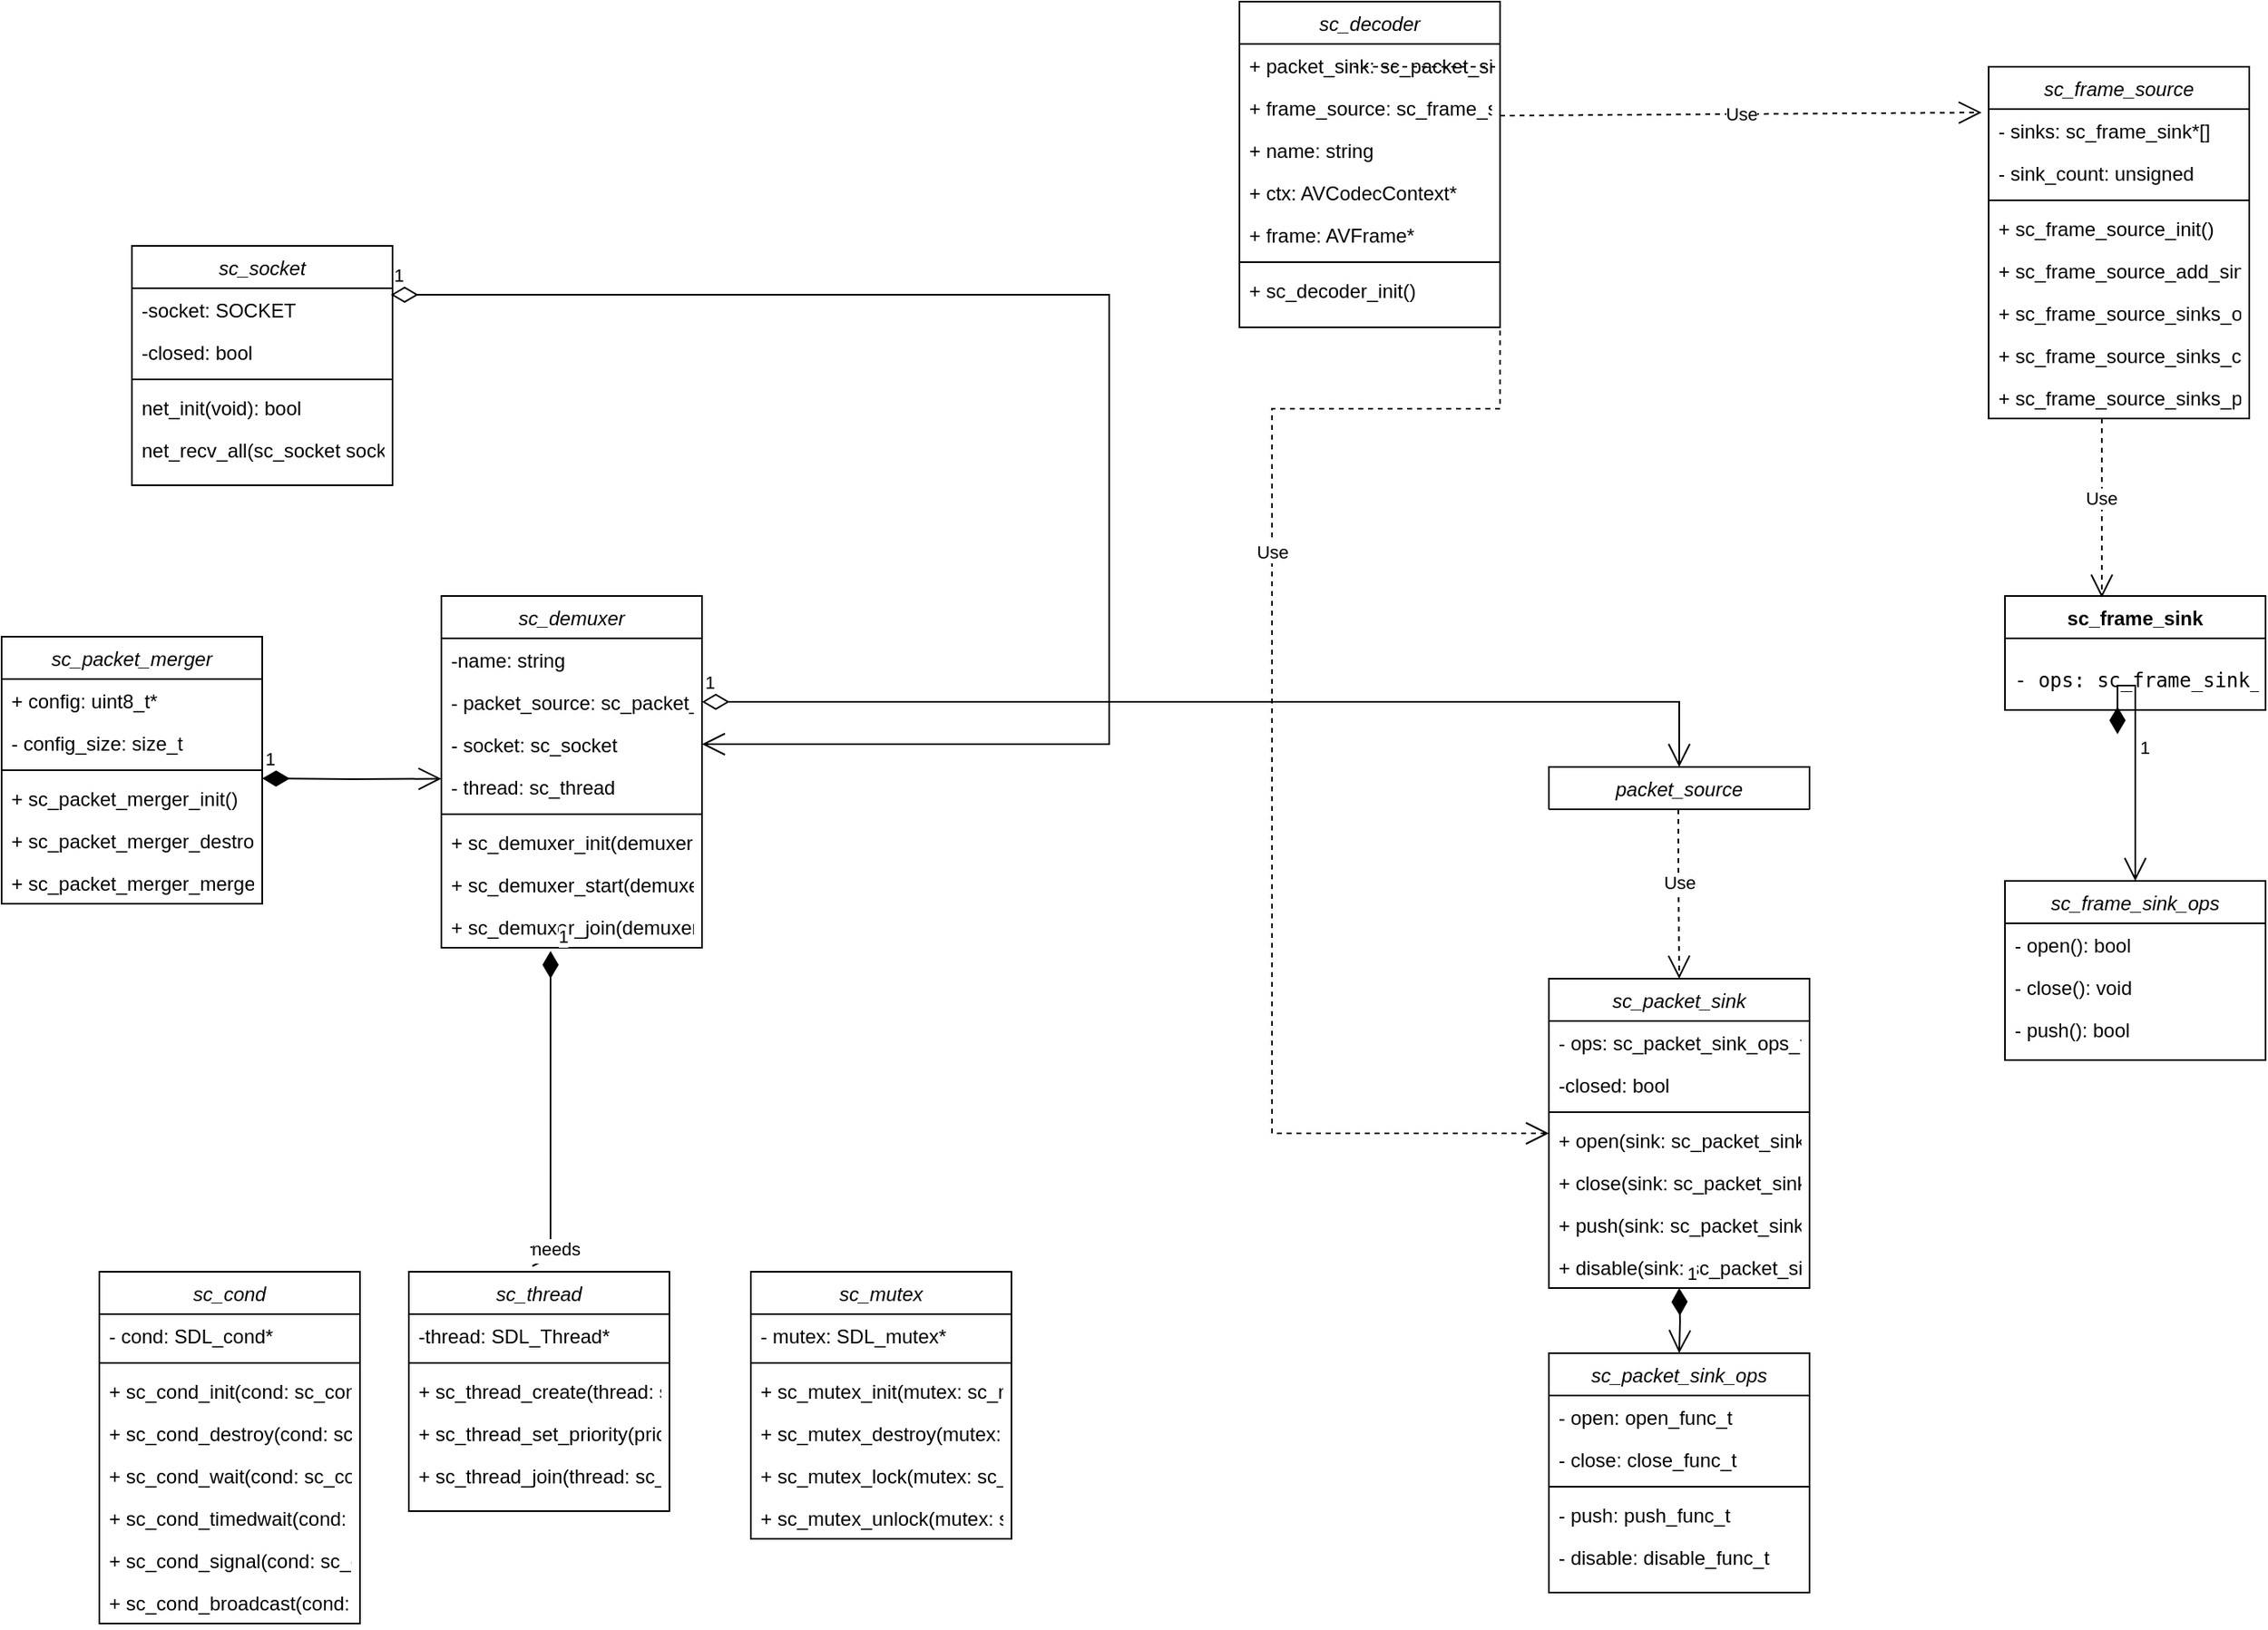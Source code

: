 <mxfile version="24.4.10" type="github">
  <diagram id="C5RBs43oDa-KdzZeNtuy" name="Page-1">
    <mxGraphModel dx="2442" dy="798" grid="1" gridSize="10" guides="1" tooltips="1" connect="1" arrows="1" fold="1" page="1" pageScale="1" pageWidth="827" pageHeight="1169" math="0" shadow="0">
      <root>
        <mxCell id="WIyWlLk6GJQsqaUBKTNV-0" />
        <mxCell id="WIyWlLk6GJQsqaUBKTNV-1" parent="WIyWlLk6GJQsqaUBKTNV-0" />
        <mxCell id="zkfFHV4jXpPFQw0GAbJ--0" value="sc_demuxer" style="swimlane;fontStyle=2;align=center;verticalAlign=top;childLayout=stackLayout;horizontal=1;startSize=26;horizontalStack=0;resizeParent=1;resizeLast=0;collapsible=1;marginBottom=0;rounded=0;shadow=0;strokeWidth=1;" parent="WIyWlLk6GJQsqaUBKTNV-1" vertex="1">
          <mxGeometry x="200" y="585" width="160" height="216" as="geometry">
            <mxRectangle x="230" y="140" width="160" height="26" as="alternateBounds" />
          </mxGeometry>
        </mxCell>
        <mxCell id="zkfFHV4jXpPFQw0GAbJ--1" value="-name: string" style="text;align=left;verticalAlign=top;spacingLeft=4;spacingRight=4;overflow=hidden;rotatable=0;points=[[0,0.5],[1,0.5]];portConstraint=eastwest;" parent="zkfFHV4jXpPFQw0GAbJ--0" vertex="1">
          <mxGeometry y="26" width="160" height="26" as="geometry" />
        </mxCell>
        <mxCell id="zkfFHV4jXpPFQw0GAbJ--2" value="- packet_source: sc_packet_source" style="text;align=left;verticalAlign=top;spacingLeft=4;spacingRight=4;overflow=hidden;rotatable=0;points=[[0,0.5],[1,0.5]];portConstraint=eastwest;rounded=0;shadow=0;html=0;" parent="zkfFHV4jXpPFQw0GAbJ--0" vertex="1">
          <mxGeometry y="52" width="160" height="26" as="geometry" />
        </mxCell>
        <mxCell id="zkfFHV4jXpPFQw0GAbJ--3" value="- socket: sc_socket " style="text;align=left;verticalAlign=top;spacingLeft=4;spacingRight=4;overflow=hidden;rotatable=1;points=[[0,0.5],[1,0.5]];portConstraint=eastwest;rounded=0;shadow=0;html=0;movable=1;resizable=1;deletable=1;editable=1;locked=0;connectable=1;" parent="zkfFHV4jXpPFQw0GAbJ--0" vertex="1">
          <mxGeometry y="78" width="160" height="26" as="geometry" />
        </mxCell>
        <mxCell id="kJggsiwnxNrEHb8DEMpt-38" value="- thread: sc_thread" style="text;align=left;verticalAlign=top;spacingLeft=4;spacingRight=4;overflow=hidden;rotatable=1;points=[[0,0.5],[1,0.5]];portConstraint=eastwest;rounded=0;shadow=0;html=0;movable=1;resizable=1;deletable=1;editable=1;locked=0;connectable=1;" parent="zkfFHV4jXpPFQw0GAbJ--0" vertex="1">
          <mxGeometry y="104" width="160" height="26" as="geometry" />
        </mxCell>
        <mxCell id="zkfFHV4jXpPFQw0GAbJ--4" value="" style="line;html=1;strokeWidth=1;align=left;verticalAlign=middle;spacingTop=-1;spacingLeft=3;spacingRight=3;rotatable=0;labelPosition=right;points=[];portConstraint=eastwest;" parent="zkfFHV4jXpPFQw0GAbJ--0" vertex="1">
          <mxGeometry y="130" width="160" height="8" as="geometry" />
        </mxCell>
        <mxCell id="kJggsiwnxNrEHb8DEMpt-41" value="+ sc_demuxer_init(demuxer: sc_demuxer*, name: const char*, socket: sc_socket): void" style="text;align=left;verticalAlign=top;spacingLeft=4;spacingRight=4;overflow=hidden;rotatable=1;points=[[0,0.5],[1,0.5]];portConstraint=eastwest;rounded=0;shadow=0;html=0;movable=1;resizable=1;deletable=1;editable=1;locked=0;connectable=1;" parent="zkfFHV4jXpPFQw0GAbJ--0" vertex="1">
          <mxGeometry y="138" width="160" height="26" as="geometry" />
        </mxCell>
        <mxCell id="kJggsiwnxNrEHb8DEMpt-42" value="+ sc_demuxer_start(demuxer: sc_demuxer*): bool" style="text;align=left;verticalAlign=top;spacingLeft=4;spacingRight=4;overflow=hidden;rotatable=1;points=[[0,0.5],[1,0.5]];portConstraint=eastwest;rounded=0;shadow=0;html=0;movable=1;resizable=1;deletable=1;editable=1;locked=0;connectable=1;" parent="zkfFHV4jXpPFQw0GAbJ--0" vertex="1">
          <mxGeometry y="164" width="160" height="26" as="geometry" />
        </mxCell>
        <mxCell id="kJggsiwnxNrEHb8DEMpt-43" value="+ sc_demuxer_join(demuxer: sc_demuxer*): void" style="text;align=left;verticalAlign=top;spacingLeft=4;spacingRight=4;overflow=hidden;rotatable=1;points=[[0,0.5],[1,0.5]];portConstraint=eastwest;rounded=0;shadow=0;html=0;movable=1;resizable=1;deletable=1;editable=1;locked=0;connectable=1;" parent="zkfFHV4jXpPFQw0GAbJ--0" vertex="1">
          <mxGeometry y="190" width="160" height="26" as="geometry" />
        </mxCell>
        <mxCell id="kUJeHTTuYSsyuOznCwPa-1" value="sc_socket" style="swimlane;fontStyle=2;align=center;verticalAlign=top;childLayout=stackLayout;horizontal=1;startSize=26;horizontalStack=0;resizeParent=1;resizeLast=0;collapsible=1;marginBottom=0;rounded=0;shadow=0;strokeWidth=1;" parent="WIyWlLk6GJQsqaUBKTNV-1" vertex="1">
          <mxGeometry x="10" y="370" width="160" height="147" as="geometry">
            <mxRectangle x="660" y="360" width="160" height="26" as="alternateBounds" />
          </mxGeometry>
        </mxCell>
        <mxCell id="kUJeHTTuYSsyuOznCwPa-2" value="-socket: SOCKET" style="text;align=left;verticalAlign=top;spacingLeft=4;spacingRight=4;overflow=hidden;rotatable=0;points=[[0,0.5],[1,0.5]];portConstraint=eastwest;" parent="kUJeHTTuYSsyuOznCwPa-1" vertex="1">
          <mxGeometry y="26" width="160" height="26" as="geometry" />
        </mxCell>
        <mxCell id="kUJeHTTuYSsyuOznCwPa-3" value="-closed: bool" style="text;align=left;verticalAlign=top;spacingLeft=4;spacingRight=4;overflow=hidden;rotatable=0;points=[[0,0.5],[1,0.5]];portConstraint=eastwest;rounded=0;shadow=0;html=0;" parent="kUJeHTTuYSsyuOznCwPa-1" vertex="1">
          <mxGeometry y="52" width="160" height="26" as="geometry" />
        </mxCell>
        <mxCell id="kUJeHTTuYSsyuOznCwPa-5" value="" style="line;html=1;strokeWidth=1;align=left;verticalAlign=middle;spacingTop=-1;spacingLeft=3;spacingRight=3;rotatable=0;labelPosition=right;points=[];portConstraint=eastwest;" parent="kUJeHTTuYSsyuOznCwPa-1" vertex="1">
          <mxGeometry y="78" width="160" height="8" as="geometry" />
        </mxCell>
        <mxCell id="kUJeHTTuYSsyuOznCwPa-6" value="net_init(void): bool" style="text;align=left;verticalAlign=top;spacingLeft=4;spacingRight=4;overflow=hidden;rotatable=0;points=[[0,0.5],[1,0.5]];portConstraint=eastwest;" parent="kUJeHTTuYSsyuOznCwPa-1" vertex="1">
          <mxGeometry y="86" width="160" height="26" as="geometry" />
        </mxCell>
        <mxCell id="kUJeHTTuYSsyuOznCwPa-11" value="net_recv_all(sc_socket socket, void* buf, size_t len): ssize_t " style="text;align=left;verticalAlign=top;spacingLeft=4;spacingRight=4;overflow=hidden;rotatable=0;points=[[0,0.5],[1,0.5]];portConstraint=eastwest;" parent="kUJeHTTuYSsyuOznCwPa-1" vertex="1">
          <mxGeometry y="112" width="160" height="26" as="geometry" />
        </mxCell>
        <mxCell id="kUJeHTTuYSsyuOznCwPa-12" value="packet_source" style="swimlane;fontStyle=2;align=center;verticalAlign=top;childLayout=stackLayout;horizontal=1;startSize=26;horizontalStack=0;resizeParent=1;resizeLast=0;collapsible=1;marginBottom=0;rounded=0;shadow=0;strokeWidth=1;movable=1;resizable=1;rotatable=1;deletable=1;editable=1;locked=0;connectable=1;" parent="WIyWlLk6GJQsqaUBKTNV-1" vertex="1" collapsed="1">
          <mxGeometry x="880" y="690" width="160" height="26" as="geometry">
            <mxRectangle x="880" y="690" width="160" height="216" as="alternateBounds" />
          </mxGeometry>
        </mxCell>
        <mxCell id="kUJeHTTuYSsyuOznCwPa-13" value="- sinks: sc_packet_sink* [0..SC_PACKET_SOURCE_MAX_SINKS]" style="text;align=left;verticalAlign=top;spacingLeft=4;spacingRight=4;overflow=hidden;rotatable=0;points=[[0,0.5],[1,0.5]];portConstraint=eastwest;" parent="kUJeHTTuYSsyuOznCwPa-12" vertex="1">
          <mxGeometry y="26" width="160" height="26" as="geometry" />
        </mxCell>
        <mxCell id="kUJeHTTuYSsyuOznCwPa-14" value="- sink_count: unsigned" style="text;align=left;verticalAlign=top;spacingLeft=4;spacingRight=4;overflow=hidden;rotatable=0;points=[[0,0.5],[1,0.5]];portConstraint=eastwest;rounded=0;shadow=0;html=0;" parent="kUJeHTTuYSsyuOznCwPa-12" vertex="1">
          <mxGeometry y="52" width="160" height="26" as="geometry" />
        </mxCell>
        <mxCell id="kUJeHTTuYSsyuOznCwPa-15" value="" style="line;html=1;strokeWidth=1;align=left;verticalAlign=middle;spacingTop=-1;spacingLeft=3;spacingRight=3;rotatable=0;labelPosition=right;points=[];portConstraint=eastwest;" parent="kUJeHTTuYSsyuOznCwPa-12" vertex="1">
          <mxGeometry y="78" width="160" height="8" as="geometry" />
        </mxCell>
        <mxCell id="kUJeHTTuYSsyuOznCwPa-16" value="+ sc_packet_source_init(source: sc_packet_source*): void &#xa;&#xa;" style="text;align=left;verticalAlign=top;spacingLeft=4;spacingRight=4;overflow=hidden;rotatable=0;points=[[0,0.5],[1,0.5]];portConstraint=eastwest;" parent="kUJeHTTuYSsyuOznCwPa-12" vertex="1">
          <mxGeometry y="86" width="160" height="26" as="geometry" />
        </mxCell>
        <mxCell id="kUJeHTTuYSsyuOznCwPa-17" value="+ sc_packet_source_add_sink(source: sc_packet_source*, sink: sc_packet_sink*): void&#xa;&#xa;" style="text;align=left;verticalAlign=top;spacingLeft=4;spacingRight=4;overflow=hidden;rotatable=0;points=[[0,0.5],[1,0.5]];portConstraint=eastwest;" parent="kUJeHTTuYSsyuOznCwPa-12" vertex="1">
          <mxGeometry y="112" width="160" height="26" as="geometry" />
        </mxCell>
        <mxCell id="kUJeHTTuYSsyuOznCwPa-44" value="+ sc_packet_source_sinks_open(source: sc_packet_source*, ctx: AVCodecContext*)&#xa;&#xa;&#xa;&#xa;" style="text;align=left;verticalAlign=top;spacingLeft=4;spacingRight=4;overflow=hidden;rotatable=0;points=[[0,0.5],[1,0.5]];portConstraint=eastwest;" parent="kUJeHTTuYSsyuOznCwPa-12" vertex="1">
          <mxGeometry y="138" width="160" height="26" as="geometry" />
        </mxCell>
        <mxCell id="kUJeHTTuYSsyuOznCwPa-45" value="+ sc_packet_source_sinks_push(source: sc_packet_source*, packet: AVPacket*): bool&#xa;&#xa;&#xa;&#xa;&#xa;&#xa;" style="text;align=left;verticalAlign=top;spacingLeft=4;spacingRight=4;overflow=hidden;rotatable=0;points=[[0,0.5],[1,0.5]];portConstraint=eastwest;" parent="kUJeHTTuYSsyuOznCwPa-12" vertex="1">
          <mxGeometry y="164" width="160" height="26" as="geometry" />
        </mxCell>
        <mxCell id="kUJeHTTuYSsyuOznCwPa-46" value="+ sc_packet_source_sinks_disable(source: sc_packet_source*): void" style="text;align=left;verticalAlign=top;spacingLeft=4;spacingRight=4;overflow=hidden;rotatable=0;points=[[0,0.5],[1,0.5]];portConstraint=eastwest;" parent="kUJeHTTuYSsyuOznCwPa-12" vertex="1">
          <mxGeometry y="190" width="160" height="26" as="geometry" />
        </mxCell>
        <mxCell id="kUJeHTTuYSsyuOznCwPa-19" value="sc_packet_sink      " style="swimlane;fontStyle=2;align=center;verticalAlign=top;childLayout=stackLayout;horizontal=1;startSize=26;horizontalStack=0;resizeParent=1;resizeLast=0;collapsible=1;marginBottom=0;rounded=0;shadow=0;strokeWidth=1;movable=1;resizable=1;rotatable=1;deletable=1;editable=1;locked=0;connectable=1;" parent="WIyWlLk6GJQsqaUBKTNV-1" vertex="1">
          <mxGeometry x="880" y="820" width="160" height="190" as="geometry">
            <mxRectangle x="880" y="820" width="160" height="26" as="alternateBounds" />
          </mxGeometry>
        </mxCell>
        <mxCell id="kUJeHTTuYSsyuOznCwPa-20" value="- ops: sc_packet_sink_ops_t* |" style="text;align=left;verticalAlign=top;spacingLeft=4;spacingRight=4;overflow=hidden;rotatable=0;points=[[0,0.5],[1,0.5]];portConstraint=eastwest;" parent="kUJeHTTuYSsyuOznCwPa-19" vertex="1">
          <mxGeometry y="26" width="160" height="26" as="geometry" />
        </mxCell>
        <mxCell id="kUJeHTTuYSsyuOznCwPa-21" value="-closed: bool" style="text;align=left;verticalAlign=top;spacingLeft=4;spacingRight=4;overflow=hidden;rotatable=0;points=[[0,0.5],[1,0.5]];portConstraint=eastwest;rounded=0;shadow=0;html=0;" parent="kUJeHTTuYSsyuOznCwPa-19" vertex="1">
          <mxGeometry y="52" width="160" height="26" as="geometry" />
        </mxCell>
        <mxCell id="kUJeHTTuYSsyuOznCwPa-22" value="" style="line;html=1;strokeWidth=1;align=left;verticalAlign=middle;spacingTop=-1;spacingLeft=3;spacingRight=3;rotatable=0;labelPosition=right;points=[];portConstraint=eastwest;" parent="kUJeHTTuYSsyuOznCwPa-19" vertex="1">
          <mxGeometry y="78" width="160" height="8" as="geometry" />
        </mxCell>
        <mxCell id="kUJeHTTuYSsyuOznCwPa-23" value="+ open(sink: sc_packet_sink_t*, ctx: AVCodecContext*): bool" style="text;align=left;verticalAlign=top;spacingLeft=4;spacingRight=4;overflow=hidden;rotatable=0;points=[[0,0.5],[1,0.5]];portConstraint=eastwest;" parent="kUJeHTTuYSsyuOznCwPa-19" vertex="1">
          <mxGeometry y="86" width="160" height="26" as="geometry" />
        </mxCell>
        <mxCell id="kUJeHTTuYSsyuOznCwPa-24" value="+ close(sink: sc_packet_sink_t): void" style="text;align=left;verticalAlign=top;spacingLeft=4;spacingRight=4;overflow=hidden;rotatable=0;points=[[0,0.5],[1,0.5]];portConstraint=eastwest;" parent="kUJeHTTuYSsyuOznCwPa-19" vertex="1">
          <mxGeometry y="112" width="160" height="26" as="geometry" />
        </mxCell>
        <mxCell id="kUJeHTTuYSsyuOznCwPa-32" value="+ push(sink: sc_packet_sink_t*, packet: AVPacket*): bool" style="text;align=left;verticalAlign=top;spacingLeft=4;spacingRight=4;overflow=hidden;rotatable=0;points=[[0,0.5],[1,0.5]];portConstraint=eastwest;" parent="kUJeHTTuYSsyuOznCwPa-19" vertex="1">
          <mxGeometry y="138" width="160" height="26" as="geometry" />
        </mxCell>
        <mxCell id="kUJeHTTuYSsyuOznCwPa-33" value="+ disable(sink: sc_packet_sink_t): void " style="text;align=left;verticalAlign=top;spacingLeft=4;spacingRight=4;overflow=hidden;rotatable=0;points=[[0,0.5],[1,0.5]];portConstraint=eastwest;" parent="kUJeHTTuYSsyuOznCwPa-19" vertex="1">
          <mxGeometry y="164" width="160" height="26" as="geometry" />
        </mxCell>
        <mxCell id="kUJeHTTuYSsyuOznCwPa-37" value="sc_packet_sink_ops  " style="swimlane;fontStyle=2;align=center;verticalAlign=top;childLayout=stackLayout;horizontal=1;startSize=26;horizontalStack=0;resizeParent=1;resizeLast=0;collapsible=1;marginBottom=0;rounded=0;shadow=0;strokeWidth=1;movable=1;resizable=1;rotatable=1;deletable=1;editable=1;locked=0;connectable=1;" parent="WIyWlLk6GJQsqaUBKTNV-1" vertex="1">
          <mxGeometry x="880" y="1050" width="160" height="147" as="geometry">
            <mxRectangle x="880" y="920" width="160" height="26" as="alternateBounds" />
          </mxGeometry>
        </mxCell>
        <mxCell id="kUJeHTTuYSsyuOznCwPa-38" value="- open: open_func_t" style="text;align=left;verticalAlign=top;spacingLeft=4;spacingRight=4;overflow=hidden;rotatable=0;points=[[0,0.5],[1,0.5]];portConstraint=eastwest;" parent="kUJeHTTuYSsyuOznCwPa-37" vertex="1">
          <mxGeometry y="26" width="160" height="26" as="geometry" />
        </mxCell>
        <mxCell id="kUJeHTTuYSsyuOznCwPa-39" value="- close: close_func_t" style="text;align=left;verticalAlign=top;spacingLeft=4;spacingRight=4;overflow=hidden;rotatable=0;points=[[0,0.5],[1,0.5]];portConstraint=eastwest;rounded=0;shadow=0;html=0;" parent="kUJeHTTuYSsyuOznCwPa-37" vertex="1">
          <mxGeometry y="52" width="160" height="26" as="geometry" />
        </mxCell>
        <mxCell id="kUJeHTTuYSsyuOznCwPa-40" value="" style="line;html=1;strokeWidth=1;align=left;verticalAlign=middle;spacingTop=-1;spacingLeft=3;spacingRight=3;rotatable=0;labelPosition=right;points=[];portConstraint=eastwest;" parent="kUJeHTTuYSsyuOznCwPa-37" vertex="1">
          <mxGeometry y="78" width="160" height="8" as="geometry" />
        </mxCell>
        <mxCell id="kUJeHTTuYSsyuOznCwPa-41" value="- push: push_func_t  " style="text;align=left;verticalAlign=top;spacingLeft=4;spacingRight=4;overflow=hidden;rotatable=0;points=[[0,0.5],[1,0.5]];portConstraint=eastwest;" parent="kUJeHTTuYSsyuOznCwPa-37" vertex="1">
          <mxGeometry y="86" width="160" height="26" as="geometry" />
        </mxCell>
        <mxCell id="kUJeHTTuYSsyuOznCwPa-42" value="- disable: disable_func_t" style="text;align=left;verticalAlign=top;spacingLeft=4;spacingRight=4;overflow=hidden;rotatable=0;points=[[0,0.5],[1,0.5]];portConstraint=eastwest;" parent="kUJeHTTuYSsyuOznCwPa-37" vertex="1">
          <mxGeometry y="112" width="160" height="26" as="geometry" />
        </mxCell>
        <mxCell id="kJggsiwnxNrEHb8DEMpt-8" value="sc_thread" style="swimlane;fontStyle=2;align=center;verticalAlign=top;childLayout=stackLayout;horizontal=1;startSize=26;horizontalStack=0;resizeParent=1;resizeLast=0;collapsible=1;marginBottom=0;rounded=0;shadow=0;strokeWidth=1;movable=1;resizable=1;rotatable=1;deletable=1;editable=1;locked=0;connectable=1;" parent="WIyWlLk6GJQsqaUBKTNV-1" vertex="1">
          <mxGeometry x="180" y="1000" width="160" height="147" as="geometry">
            <mxRectangle x="180" y="1000" width="160" height="26" as="alternateBounds" />
          </mxGeometry>
        </mxCell>
        <mxCell id="kJggsiwnxNrEHb8DEMpt-9" value="-thread: SDL_Thread*" style="text;align=left;verticalAlign=top;spacingLeft=4;spacingRight=4;overflow=hidden;rotatable=0;points=[[0,0.5],[1,0.5]];portConstraint=eastwest;" parent="kJggsiwnxNrEHb8DEMpt-8" vertex="1">
          <mxGeometry y="26" width="160" height="26" as="geometry" />
        </mxCell>
        <mxCell id="kJggsiwnxNrEHb8DEMpt-11" value="" style="line;html=1;strokeWidth=1;align=left;verticalAlign=middle;spacingTop=-1;spacingLeft=3;spacingRight=3;rotatable=0;labelPosition=right;points=[];portConstraint=eastwest;" parent="kJggsiwnxNrEHb8DEMpt-8" vertex="1">
          <mxGeometry y="52" width="160" height="8" as="geometry" />
        </mxCell>
        <mxCell id="kJggsiwnxNrEHb8DEMpt-12" value="+ sc_thread_create(thread: sc_thread*, fn: sc_thread_fn, name: const char*, userdata: void*): bool" style="text;align=left;verticalAlign=top;spacingLeft=4;spacingRight=4;overflow=hidden;rotatable=0;points=[[0,0.5],[1,0.5]];portConstraint=eastwest;" parent="kJggsiwnxNrEHb8DEMpt-8" vertex="1">
          <mxGeometry y="60" width="160" height="26" as="geometry" />
        </mxCell>
        <mxCell id="kJggsiwnxNrEHb8DEMpt-13" value="+ sc_thread_set_priority(priority: enum sc_thread_priority): bool" style="text;align=left;verticalAlign=top;spacingLeft=4;spacingRight=4;overflow=hidden;rotatable=0;points=[[0,0.5],[1,0.5]];portConstraint=eastwest;" parent="kJggsiwnxNrEHb8DEMpt-8" vertex="1">
          <mxGeometry y="86" width="160" height="26" as="geometry" />
        </mxCell>
        <mxCell id="kJggsiwnxNrEHb8DEMpt-16" value="+ sc_thread_join(thread: sc_thread*, status: int*): void" style="text;align=left;verticalAlign=top;spacingLeft=4;spacingRight=4;overflow=hidden;rotatable=0;points=[[0,0.5],[1,0.5]];portConstraint=eastwest;" parent="kJggsiwnxNrEHb8DEMpt-8" vertex="1">
          <mxGeometry y="112" width="160" height="26" as="geometry" />
        </mxCell>
        <mxCell id="kJggsiwnxNrEHb8DEMpt-18" value="sc_mutex          " style="swimlane;fontStyle=2;align=center;verticalAlign=top;childLayout=stackLayout;horizontal=1;startSize=26;horizontalStack=0;resizeParent=1;resizeLast=0;collapsible=1;marginBottom=0;rounded=0;shadow=0;strokeWidth=1;movable=1;resizable=1;rotatable=1;deletable=1;editable=1;locked=0;connectable=1;" parent="WIyWlLk6GJQsqaUBKTNV-1" vertex="1">
          <mxGeometry x="390" y="1000" width="160" height="164" as="geometry">
            <mxRectangle x="390" y="1000" width="160" height="26" as="alternateBounds" />
          </mxGeometry>
        </mxCell>
        <mxCell id="kJggsiwnxNrEHb8DEMpt-19" value="- mutex: SDL_mutex* " style="text;align=left;verticalAlign=top;spacingLeft=4;spacingRight=4;overflow=hidden;rotatable=0;points=[[0,0.5],[1,0.5]];portConstraint=eastwest;" parent="kJggsiwnxNrEHb8DEMpt-18" vertex="1">
          <mxGeometry y="26" width="160" height="26" as="geometry" />
        </mxCell>
        <mxCell id="kJggsiwnxNrEHb8DEMpt-20" value="" style="line;html=1;strokeWidth=1;align=left;verticalAlign=middle;spacingTop=-1;spacingLeft=3;spacingRight=3;rotatable=0;labelPosition=right;points=[];portConstraint=eastwest;" parent="kJggsiwnxNrEHb8DEMpt-18" vertex="1">
          <mxGeometry y="52" width="160" height="8" as="geometry" />
        </mxCell>
        <mxCell id="kJggsiwnxNrEHb8DEMpt-21" value="+ sc_mutex_init(mutex: sc_mutex*): bool" style="text;align=left;verticalAlign=top;spacingLeft=4;spacingRight=4;overflow=hidden;rotatable=0;points=[[0,0.5],[1,0.5]];portConstraint=eastwest;" parent="kJggsiwnxNrEHb8DEMpt-18" vertex="1">
          <mxGeometry y="60" width="160" height="26" as="geometry" />
        </mxCell>
        <mxCell id="kJggsiwnxNrEHb8DEMpt-22" value="+ sc_mutex_destroy(mutex: sc_mutex*): void" style="text;align=left;verticalAlign=top;spacingLeft=4;spacingRight=4;overflow=hidden;rotatable=0;points=[[0,0.5],[1,0.5]];portConstraint=eastwest;" parent="kJggsiwnxNrEHb8DEMpt-18" vertex="1">
          <mxGeometry y="86" width="160" height="26" as="geometry" />
        </mxCell>
        <mxCell id="kJggsiwnxNrEHb8DEMpt-23" value="+ sc_mutex_lock(mutex: sc_mutex*): void " style="text;align=left;verticalAlign=top;spacingLeft=4;spacingRight=4;overflow=hidden;rotatable=0;points=[[0,0.5],[1,0.5]];portConstraint=eastwest;" parent="kJggsiwnxNrEHb8DEMpt-18" vertex="1">
          <mxGeometry y="112" width="160" height="26" as="geometry" />
        </mxCell>
        <mxCell id="kJggsiwnxNrEHb8DEMpt-24" value="+ sc_mutex_unlock(mutex: sc_mutex*): void" style="text;align=left;verticalAlign=top;spacingLeft=4;spacingRight=4;overflow=hidden;rotatable=0;points=[[0,0.5],[1,0.5]];portConstraint=eastwest;" parent="kJggsiwnxNrEHb8DEMpt-18" vertex="1">
          <mxGeometry y="138" width="160" height="26" as="geometry" />
        </mxCell>
        <mxCell id="kJggsiwnxNrEHb8DEMpt-53" value="1" style="endArrow=open;html=1;endSize=12;startArrow=diamondThin;startSize=14;startFill=1;edgeStyle=orthogonalEdgeStyle;align=left;verticalAlign=bottom;rounded=0;exitX=0.419;exitY=1.077;exitDx=0;exitDy=0;exitPerimeter=0;" parent="WIyWlLk6GJQsqaUBKTNV-1" source="kJggsiwnxNrEHb8DEMpt-43" edge="1">
          <mxGeometry x="-1" y="3" relative="1" as="geometry">
            <mxPoint x="254" y="900" as="sourcePoint" />
            <mxPoint x="270" y="990" as="targetPoint" />
            <Array as="points">
              <mxPoint x="267" y="990" />
            </Array>
          </mxGeometry>
        </mxCell>
        <mxCell id="kJggsiwnxNrEHb8DEMpt-56" value="Text" style="edgeLabel;html=1;align=center;verticalAlign=middle;resizable=0;points=[];" parent="kJggsiwnxNrEHb8DEMpt-53" vertex="1" connectable="0">
          <mxGeometry x="0.947" y="-3" relative="1" as="geometry">
            <mxPoint as="offset" />
          </mxGeometry>
        </mxCell>
        <mxCell id="kJggsiwnxNrEHb8DEMpt-57" value="needs" style="edgeLabel;html=1;align=center;verticalAlign=middle;resizable=0;points=[];" parent="kJggsiwnxNrEHb8DEMpt-53" vertex="1" connectable="0">
          <mxGeometry x="0.926" y="3" relative="1" as="geometry">
            <mxPoint as="offset" />
          </mxGeometry>
        </mxCell>
        <mxCell id="kJggsiwnxNrEHb8DEMpt-25" value="sc_cond          " style="swimlane;fontStyle=2;align=center;verticalAlign=top;childLayout=stackLayout;horizontal=1;startSize=26;horizontalStack=0;resizeParent=1;resizeLast=0;collapsible=1;marginBottom=0;rounded=0;shadow=0;strokeWidth=1;movable=1;resizable=1;rotatable=1;deletable=1;editable=1;locked=0;connectable=1;" parent="WIyWlLk6GJQsqaUBKTNV-1" vertex="1">
          <mxGeometry x="-10" y="1000" width="160" height="216" as="geometry">
            <mxRectangle x="-10" y="1000" width="160" height="26" as="alternateBounds" />
          </mxGeometry>
        </mxCell>
        <mxCell id="kJggsiwnxNrEHb8DEMpt-26" value="- cond: SDL_cond* " style="text;align=left;verticalAlign=top;spacingLeft=4;spacingRight=4;overflow=hidden;rotatable=0;points=[[0,0.5],[1,0.5]];portConstraint=eastwest;" parent="kJggsiwnxNrEHb8DEMpt-25" vertex="1">
          <mxGeometry y="26" width="160" height="26" as="geometry" />
        </mxCell>
        <mxCell id="kJggsiwnxNrEHb8DEMpt-27" value="" style="line;html=1;strokeWidth=1;align=left;verticalAlign=middle;spacingTop=-1;spacingLeft=3;spacingRight=3;rotatable=0;labelPosition=right;points=[];portConstraint=eastwest;" parent="kJggsiwnxNrEHb8DEMpt-25" vertex="1">
          <mxGeometry y="52" width="160" height="8" as="geometry" />
        </mxCell>
        <mxCell id="kJggsiwnxNrEHb8DEMpt-28" value="+ sc_cond_init(cond: sc_cond*): bool" style="text;align=left;verticalAlign=top;spacingLeft=4;spacingRight=4;overflow=hidden;rotatable=0;points=[[0,0.5],[1,0.5]];portConstraint=eastwest;" parent="kJggsiwnxNrEHb8DEMpt-25" vertex="1">
          <mxGeometry y="60" width="160" height="26" as="geometry" />
        </mxCell>
        <mxCell id="kJggsiwnxNrEHb8DEMpt-29" value="+ sc_cond_destroy(cond: sc_cond*): void" style="text;align=left;verticalAlign=top;spacingLeft=4;spacingRight=4;overflow=hidden;rotatable=0;points=[[0,0.5],[1,0.5]];portConstraint=eastwest;" parent="kJggsiwnxNrEHb8DEMpt-25" vertex="1">
          <mxGeometry y="86" width="160" height="26" as="geometry" />
        </mxCell>
        <mxCell id="kJggsiwnxNrEHb8DEMpt-30" value="+ sc_cond_wait(cond: sc_cond*, mutex: sc_mutex*): void" style="text;align=left;verticalAlign=top;spacingLeft=4;spacingRight=4;overflow=hidden;rotatable=0;points=[[0,0.5],[1,0.5]];portConstraint=eastwest;" parent="kJggsiwnxNrEHb8DEMpt-25" vertex="1">
          <mxGeometry y="112" width="160" height="26" as="geometry" />
        </mxCell>
        <mxCell id="kJggsiwnxNrEHb8DEMpt-31" value="+ sc_cond_timedwait(cond: sc_cond*, mutex: sc_mutex*, ms: uint32_t): bool" style="text;align=left;verticalAlign=top;spacingLeft=4;spacingRight=4;overflow=hidden;rotatable=0;points=[[0,0.5],[1,0.5]];portConstraint=eastwest;" parent="kJggsiwnxNrEHb8DEMpt-25" vertex="1">
          <mxGeometry y="138" width="160" height="26" as="geometry" />
        </mxCell>
        <mxCell id="kJggsiwnxNrEHb8DEMpt-32" value="+ sc_cond_signal(cond: sc_cond*): void" style="text;align=left;verticalAlign=top;spacingLeft=4;spacingRight=4;overflow=hidden;rotatable=0;points=[[0,0.5],[1,0.5]];portConstraint=eastwest;" parent="kJggsiwnxNrEHb8DEMpt-25" vertex="1">
          <mxGeometry y="164" width="160" height="26" as="geometry" />
        </mxCell>
        <mxCell id="kJggsiwnxNrEHb8DEMpt-33" value="+ sc_cond_broadcast(cond: sc_cond*): void" style="text;align=left;verticalAlign=top;spacingLeft=4;spacingRight=4;overflow=hidden;rotatable=0;points=[[0,0.5],[1,0.5]];portConstraint=eastwest;" parent="kJggsiwnxNrEHb8DEMpt-25" vertex="1">
          <mxGeometry y="190" width="160" height="26" as="geometry" />
        </mxCell>
        <mxCell id="kJggsiwnxNrEHb8DEMpt-72" value="1" style="endArrow=open;html=1;endSize=12;startArrow=diamondThin;startSize=14;startFill=0;edgeStyle=orthogonalEdgeStyle;align=left;verticalAlign=bottom;rounded=0;entryX=1;entryY=0.5;entryDx=0;entryDy=0;" parent="WIyWlLk6GJQsqaUBKTNV-1" target="zkfFHV4jXpPFQw0GAbJ--3" edge="1">
          <mxGeometry x="-1" y="3" relative="1" as="geometry">
            <mxPoint x="168.947" y="400" as="sourcePoint" />
            <mxPoint x="490" y="680" as="targetPoint" />
            <Array as="points">
              <mxPoint x="610" y="400" />
              <mxPoint x="610" y="676" />
            </Array>
          </mxGeometry>
        </mxCell>
        <mxCell id="kJggsiwnxNrEHb8DEMpt-73" value="1" style="endArrow=open;html=1;endSize=12;startArrow=diamondThin;startSize=14;startFill=0;edgeStyle=orthogonalEdgeStyle;align=left;verticalAlign=bottom;rounded=0;exitX=1;exitY=0.5;exitDx=0;exitDy=0;entryX=0.5;entryY=0;entryDx=0;entryDy=0;" parent="WIyWlLk6GJQsqaUBKTNV-1" source="zkfFHV4jXpPFQw0GAbJ--2" target="kUJeHTTuYSsyuOznCwPa-12" edge="1">
          <mxGeometry x="-1" y="3" relative="1" as="geometry">
            <mxPoint x="470" y="700" as="sourcePoint" />
            <mxPoint x="630" y="700" as="targetPoint" />
          </mxGeometry>
        </mxCell>
        <mxCell id="kJggsiwnxNrEHb8DEMpt-74" value="sc_frame_sink" style="swimlane;fontStyle=1;align=center;verticalAlign=top;childLayout=stackLayout;horizontal=1;startSize=26;horizontalStack=0;resizeParent=1;resizeParentMax=0;resizeLast=0;collapsible=1;marginBottom=0;whiteSpace=wrap;html=1;" parent="WIyWlLk6GJQsqaUBKTNV-1" vertex="1">
          <mxGeometry x="1160" y="585" width="160" height="70" as="geometry">
            <mxRectangle x="1160" y="585" width="120" height="30" as="alternateBounds" />
          </mxGeometry>
        </mxCell>
        <mxCell id="kJggsiwnxNrEHb8DEMpt-75" value="&lt;pre&gt;&lt;code class=&quot;!whitespace-pre hljs language-plaintext&quot;&gt;- ops: sc_frame_sink_ops*&lt;/code&gt;&lt;/pre&gt;" style="text;strokeColor=none;fillColor=none;align=left;verticalAlign=top;spacingLeft=4;spacingRight=4;overflow=hidden;rotatable=0;points=[[0,0.5],[1,0.5]];portConstraint=eastwest;whiteSpace=wrap;html=1;" parent="kJggsiwnxNrEHb8DEMpt-74" vertex="1">
          <mxGeometry y="26" width="160" height="44" as="geometry" />
        </mxCell>
        <mxCell id="kJggsiwnxNrEHb8DEMpt-78" value="sc_frame_sink_ops" style="swimlane;fontStyle=2;align=center;verticalAlign=top;childLayout=stackLayout;horizontal=1;startSize=26;horizontalStack=0;resizeParent=1;resizeLast=0;collapsible=1;marginBottom=0;rounded=0;shadow=0;strokeWidth=1;movable=1;resizable=1;rotatable=1;deletable=1;editable=1;locked=0;connectable=1;" parent="WIyWlLk6GJQsqaUBKTNV-1" vertex="1">
          <mxGeometry x="1160" y="760" width="160" height="110" as="geometry">
            <mxRectangle x="1140" y="697" width="160" height="26" as="alternateBounds" />
          </mxGeometry>
        </mxCell>
        <mxCell id="kJggsiwnxNrEHb8DEMpt-79" value="- open(): bool " style="text;align=left;verticalAlign=top;spacingLeft=4;spacingRight=4;overflow=hidden;rotatable=0;points=[[0,0.5],[1,0.5]];portConstraint=eastwest;" parent="kJggsiwnxNrEHb8DEMpt-78" vertex="1">
          <mxGeometry y="26" width="160" height="26" as="geometry" />
        </mxCell>
        <mxCell id="kJggsiwnxNrEHb8DEMpt-80" value="- close(): void " style="text;align=left;verticalAlign=top;spacingLeft=4;spacingRight=4;overflow=hidden;rotatable=0;points=[[0,0.5],[1,0.5]];portConstraint=eastwest;rounded=0;shadow=0;html=0;" parent="kJggsiwnxNrEHb8DEMpt-78" vertex="1">
          <mxGeometry y="52" width="160" height="26" as="geometry" />
        </mxCell>
        <mxCell id="kJggsiwnxNrEHb8DEMpt-86" value="- push(): bool  " style="text;align=left;verticalAlign=top;spacingLeft=4;spacingRight=4;overflow=hidden;rotatable=0;points=[[0,0.5],[1,0.5]];portConstraint=eastwest;rounded=0;shadow=0;html=0;" parent="kJggsiwnxNrEHb8DEMpt-78" vertex="1">
          <mxGeometry y="78" width="160" height="26" as="geometry" />
        </mxCell>
        <mxCell id="kJggsiwnxNrEHb8DEMpt-89" value="1" style="endArrow=open;html=1;endSize=12;startArrow=diamondThin;startSize=14;startFill=1;edgeStyle=orthogonalEdgeStyle;align=left;verticalAlign=bottom;rounded=0;entryX=0.5;entryY=0;entryDx=0;entryDy=0;" parent="WIyWlLk6GJQsqaUBKTNV-1" edge="1" target="kUJeHTTuYSsyuOznCwPa-37">
          <mxGeometry x="-1" y="3" relative="1" as="geometry">
            <mxPoint x="960" y="1010" as="sourcePoint" />
            <mxPoint x="959.47" y="920" as="targetPoint" />
            <Array as="points" />
          </mxGeometry>
        </mxCell>
        <mxCell id="kJggsiwnxNrEHb8DEMpt-90" value="1" style="endArrow=open;html=1;endSize=12;startArrow=diamondThin;startSize=14;startFill=1;edgeStyle=orthogonalEdgeStyle;align=left;verticalAlign=bottom;rounded=0;entryX=0.5;entryY=0;entryDx=0;entryDy=0;" parent="WIyWlLk6GJQsqaUBKTNV-1" edge="1" target="kJggsiwnxNrEHb8DEMpt-78">
          <mxGeometry x="0.089" y="1" relative="1" as="geometry">
            <mxPoint x="1229.09" y="669.91" as="sourcePoint" />
            <mxPoint x="1229.32" y="719.91" as="targetPoint" />
            <Array as="points">
              <mxPoint x="1229" y="640" />
              <mxPoint x="1240" y="640" />
            </Array>
            <mxPoint as="offset" />
          </mxGeometry>
        </mxCell>
        <mxCell id="kJggsiwnxNrEHb8DEMpt-91" value="sc_frame_source    " style="swimlane;fontStyle=2;align=center;verticalAlign=top;childLayout=stackLayout;horizontal=1;startSize=26;horizontalStack=0;resizeParent=1;resizeLast=0;collapsible=1;marginBottom=0;rounded=0;shadow=0;strokeWidth=1;movable=1;resizable=1;rotatable=1;deletable=1;editable=1;locked=0;connectable=1;" parent="WIyWlLk6GJQsqaUBKTNV-1" vertex="1">
          <mxGeometry x="1150" y="260" width="160" height="216" as="geometry">
            <mxRectangle x="880" y="690" width="160" height="26" as="alternateBounds" />
          </mxGeometry>
        </mxCell>
        <mxCell id="kJggsiwnxNrEHb8DEMpt-92" value="- sinks: sc_frame_sink*[]" style="text;align=left;verticalAlign=top;spacingLeft=4;spacingRight=4;overflow=hidden;rotatable=0;points=[[0,0.5],[1,0.5]];portConstraint=eastwest;" parent="kJggsiwnxNrEHb8DEMpt-91" vertex="1">
          <mxGeometry y="26" width="160" height="26" as="geometry" />
        </mxCell>
        <mxCell id="kJggsiwnxNrEHb8DEMpt-93" value="- sink_count: unsigned" style="text;align=left;verticalAlign=top;spacingLeft=4;spacingRight=4;overflow=hidden;rotatable=0;points=[[0,0.5],[1,0.5]];portConstraint=eastwest;rounded=0;shadow=0;html=0;" parent="kJggsiwnxNrEHb8DEMpt-91" vertex="1">
          <mxGeometry y="52" width="160" height="26" as="geometry" />
        </mxCell>
        <mxCell id="kJggsiwnxNrEHb8DEMpt-94" value="" style="line;html=1;strokeWidth=1;align=left;verticalAlign=middle;spacingTop=-1;spacingLeft=3;spacingRight=3;rotatable=0;labelPosition=right;points=[];portConstraint=eastwest;" parent="kJggsiwnxNrEHb8DEMpt-91" vertex="1">
          <mxGeometry y="78" width="160" height="8" as="geometry" />
        </mxCell>
        <mxCell id="kJggsiwnxNrEHb8DEMpt-95" value=" + sc_frame_source_init()&#xa;&#xa;" style="text;align=left;verticalAlign=top;spacingLeft=4;spacingRight=4;overflow=hidden;rotatable=0;points=[[0,0.5],[1,0.5]];portConstraint=eastwest;" parent="kJggsiwnxNrEHb8DEMpt-91" vertex="1">
          <mxGeometry y="86" width="160" height="26" as="geometry" />
        </mxCell>
        <mxCell id="kJggsiwnxNrEHb8DEMpt-96" value="+ sc_frame_source_add_sink()&#xa;&#xa;" style="text;align=left;verticalAlign=top;spacingLeft=4;spacingRight=4;overflow=hidden;rotatable=0;points=[[0,0.5],[1,0.5]];portConstraint=eastwest;" parent="kJggsiwnxNrEHb8DEMpt-91" vertex="1">
          <mxGeometry y="112" width="160" height="26" as="geometry" />
        </mxCell>
        <mxCell id="kJggsiwnxNrEHb8DEMpt-97" value="+ sc_frame_source_sinks_open()&#xa;&#xa;&#xa;&#xa;" style="text;align=left;verticalAlign=top;spacingLeft=4;spacingRight=4;overflow=hidden;rotatable=0;points=[[0,0.5],[1,0.5]];portConstraint=eastwest;" parent="kJggsiwnxNrEHb8DEMpt-91" vertex="1">
          <mxGeometry y="138" width="160" height="26" as="geometry" />
        </mxCell>
        <mxCell id="kJggsiwnxNrEHb8DEMpt-98" value="+ sc_frame_source_sinks_close()&#xa;&#xa;&#xa;&#xa;&#xa;&#xa;" style="text;align=left;verticalAlign=top;spacingLeft=4;spacingRight=4;overflow=hidden;rotatable=0;points=[[0,0.5],[1,0.5]];portConstraint=eastwest;" parent="kJggsiwnxNrEHb8DEMpt-91" vertex="1">
          <mxGeometry y="164" width="160" height="26" as="geometry" />
        </mxCell>
        <mxCell id="kJggsiwnxNrEHb8DEMpt-99" value="+ sc_frame_source_sinks_push()" style="text;align=left;verticalAlign=top;spacingLeft=4;spacingRight=4;overflow=hidden;rotatable=0;points=[[0,0.5],[1,0.5]];portConstraint=eastwest;" parent="kJggsiwnxNrEHb8DEMpt-91" vertex="1">
          <mxGeometry y="190" width="160" height="26" as="geometry" />
        </mxCell>
        <mxCell id="kJggsiwnxNrEHb8DEMpt-100" value="Use" style="endArrow=open;endSize=12;dashed=1;html=1;rounded=0;" parent="WIyWlLk6GJQsqaUBKTNV-1" edge="1">
          <mxGeometry x="-0.091" width="160" relative="1" as="geometry">
            <mxPoint x="1219.47" y="476" as="sourcePoint" />
            <mxPoint x="1219.47" y="586" as="targetPoint" />
            <Array as="points">
              <mxPoint x="1219.47" y="536" />
            </Array>
            <mxPoint y="-1" as="offset" />
          </mxGeometry>
        </mxCell>
        <mxCell id="kJggsiwnxNrEHb8DEMpt-101" value="Use" style="endArrow=open;endSize=12;dashed=1;html=1;rounded=0;entryX=0.5;entryY=0;entryDx=0;entryDy=0;" parent="WIyWlLk6GJQsqaUBKTNV-1" target="kUJeHTTuYSsyuOznCwPa-19" edge="1">
          <mxGeometry x="-0.143" width="160" relative="1" as="geometry">
            <mxPoint x="959.47" y="716" as="sourcePoint" />
            <mxPoint x="959.47" y="786" as="targetPoint" />
            <Array as="points">
              <mxPoint x="959.47" y="746" />
            </Array>
            <mxPoint y="1" as="offset" />
          </mxGeometry>
        </mxCell>
        <mxCell id="kJggsiwnxNrEHb8DEMpt-102" value="sc_decoder " style="swimlane;fontStyle=2;align=center;verticalAlign=top;childLayout=stackLayout;horizontal=1;startSize=26;horizontalStack=0;resizeParent=1;resizeLast=0;collapsible=1;marginBottom=0;rounded=0;shadow=0;strokeWidth=1;" parent="WIyWlLk6GJQsqaUBKTNV-1" vertex="1">
          <mxGeometry x="690" y="220" width="160" height="200" as="geometry">
            <mxRectangle x="230" y="140" width="160" height="26" as="alternateBounds" />
          </mxGeometry>
        </mxCell>
        <mxCell id="kJggsiwnxNrEHb8DEMpt-103" value=" + packet_sink: sc_packet_sink  &lt;&lt;included&gt;&gt; trait/packet_sink.h" style="text;align=left;verticalAlign=top;spacingLeft=4;spacingRight=4;overflow=hidden;rotatable=0;points=[[0,0.5],[1,0.5]];portConstraint=eastwest;" parent="kJggsiwnxNrEHb8DEMpt-102" vertex="1">
          <mxGeometry y="26" width="160" height="26" as="geometry" />
        </mxCell>
        <mxCell id="kJggsiwnxNrEHb8DEMpt-104" value="+ frame_source: sc_frame_source  &lt;&lt;included&gt;&gt; trait/frame_source.h" style="text;align=left;verticalAlign=top;spacingLeft=4;spacingRight=4;overflow=hidden;rotatable=0;points=[[0,0.5],[1,0.5]];portConstraint=eastwest;rounded=0;shadow=0;html=0;" parent="kJggsiwnxNrEHb8DEMpt-102" vertex="1">
          <mxGeometry y="52" width="160" height="26" as="geometry" />
        </mxCell>
        <mxCell id="kJggsiwnxNrEHb8DEMpt-105" value="+ name: string" style="text;align=left;verticalAlign=top;spacingLeft=4;spacingRight=4;overflow=hidden;rotatable=1;points=[[0,0.5],[1,0.5]];portConstraint=eastwest;rounded=0;shadow=0;html=0;movable=1;resizable=1;deletable=1;editable=1;locked=0;connectable=1;" parent="kJggsiwnxNrEHb8DEMpt-102" vertex="1">
          <mxGeometry y="78" width="160" height="26" as="geometry" />
        </mxCell>
        <mxCell id="kJggsiwnxNrEHb8DEMpt-106" value="+ ctx: AVCodecContext*" style="text;align=left;verticalAlign=top;spacingLeft=4;spacingRight=4;overflow=hidden;rotatable=1;points=[[0,0.5],[1,0.5]];portConstraint=eastwest;rounded=0;shadow=0;html=0;movable=1;resizable=1;deletable=1;editable=1;locked=0;connectable=1;" parent="kJggsiwnxNrEHb8DEMpt-102" vertex="1">
          <mxGeometry y="104" width="160" height="26" as="geometry" />
        </mxCell>
        <mxCell id="kJggsiwnxNrEHb8DEMpt-108" value="+ frame: AVFrame*" style="text;align=left;verticalAlign=top;spacingLeft=4;spacingRight=4;overflow=hidden;rotatable=1;points=[[0,0.5],[1,0.5]];portConstraint=eastwest;rounded=0;shadow=0;html=0;movable=1;resizable=1;deletable=1;editable=1;locked=0;connectable=1;" parent="kJggsiwnxNrEHb8DEMpt-102" vertex="1">
          <mxGeometry y="130" width="160" height="26" as="geometry" />
        </mxCell>
        <mxCell id="kJggsiwnxNrEHb8DEMpt-107" value="" style="line;html=1;strokeWidth=1;align=left;verticalAlign=middle;spacingTop=-1;spacingLeft=3;spacingRight=3;rotatable=0;labelPosition=right;points=[];portConstraint=eastwest;" parent="kJggsiwnxNrEHb8DEMpt-102" vertex="1">
          <mxGeometry y="156" width="160" height="8" as="geometry" />
        </mxCell>
        <mxCell id="kJggsiwnxNrEHb8DEMpt-110" value="+ sc_decoder_init() " style="text;align=left;verticalAlign=top;spacingLeft=4;spacingRight=4;overflow=hidden;rotatable=1;points=[[0,0.5],[1,0.5]];portConstraint=eastwest;rounded=0;shadow=0;html=0;movable=1;resizable=1;deletable=1;editable=1;locked=0;connectable=1;" parent="kJggsiwnxNrEHb8DEMpt-102" vertex="1">
          <mxGeometry y="164" width="160" height="26" as="geometry" />
        </mxCell>
        <mxCell id="kJggsiwnxNrEHb8DEMpt-112" value="Use" style="endArrow=open;endSize=12;dashed=1;html=1;rounded=0;entryX=-0.027;entryY=0.08;entryDx=0;entryDy=0;entryPerimeter=0;" parent="WIyWlLk6GJQsqaUBKTNV-1" target="kJggsiwnxNrEHb8DEMpt-92" edge="1">
          <mxGeometry width="160" relative="1" as="geometry">
            <mxPoint x="850" y="290" as="sourcePoint" />
            <mxPoint x="1010" y="290" as="targetPoint" />
          </mxGeometry>
        </mxCell>
        <mxCell id="kJggsiwnxNrEHb8DEMpt-114" value="Use" style="endArrow=open;endSize=12;dashed=1;html=1;rounded=0;entryX=0;entryY=0.5;entryDx=0;entryDy=0;" parent="WIyWlLk6GJQsqaUBKTNV-1" target="kUJeHTTuYSsyuOznCwPa-19" edge="1">
          <mxGeometry width="160" relative="1" as="geometry">
            <mxPoint x="760" y="260" as="sourcePoint" />
            <mxPoint x="710" y="930" as="targetPoint" />
            <Array as="points">
              <mxPoint x="850" y="260" />
              <mxPoint x="850" y="470" />
              <mxPoint x="710" y="470" />
              <mxPoint x="710" y="915" />
            </Array>
          </mxGeometry>
        </mxCell>
        <mxCell id="kJggsiwnxNrEHb8DEMpt-119" value="sc_packet_merger    " style="swimlane;fontStyle=2;align=center;verticalAlign=top;childLayout=stackLayout;horizontal=1;startSize=26;horizontalStack=0;resizeParent=1;resizeLast=0;collapsible=1;marginBottom=0;rounded=0;shadow=0;strokeWidth=1;" parent="WIyWlLk6GJQsqaUBKTNV-1" vertex="1">
          <mxGeometry x="-70" y="610" width="160" height="164" as="geometry">
            <mxRectangle x="660" y="360" width="160" height="26" as="alternateBounds" />
          </mxGeometry>
        </mxCell>
        <mxCell id="kJggsiwnxNrEHb8DEMpt-120" value="+ config: uint8_t*" style="text;align=left;verticalAlign=top;spacingLeft=4;spacingRight=4;overflow=hidden;rotatable=0;points=[[0,0.5],[1,0.5]];portConstraint=eastwest;" parent="kJggsiwnxNrEHb8DEMpt-119" vertex="1">
          <mxGeometry y="26" width="160" height="26" as="geometry" />
        </mxCell>
        <mxCell id="kJggsiwnxNrEHb8DEMpt-121" value="- config_size: size_t" style="text;align=left;verticalAlign=top;spacingLeft=4;spacingRight=4;overflow=hidden;rotatable=0;points=[[0,0.5],[1,0.5]];portConstraint=eastwest;rounded=0;shadow=0;html=0;" parent="kJggsiwnxNrEHb8DEMpt-119" vertex="1">
          <mxGeometry y="52" width="160" height="26" as="geometry" />
        </mxCell>
        <mxCell id="kJggsiwnxNrEHb8DEMpt-122" value="" style="line;html=1;strokeWidth=1;align=left;verticalAlign=middle;spacingTop=-1;spacingLeft=3;spacingRight=3;rotatable=0;labelPosition=right;points=[];portConstraint=eastwest;" parent="kJggsiwnxNrEHb8DEMpt-119" vertex="1">
          <mxGeometry y="78" width="160" height="8" as="geometry" />
        </mxCell>
        <mxCell id="kJggsiwnxNrEHb8DEMpt-123" value="+ sc_packet_merger_init()" style="text;align=left;verticalAlign=top;spacingLeft=4;spacingRight=4;overflow=hidden;rotatable=0;points=[[0,0.5],[1,0.5]];portConstraint=eastwest;" parent="kJggsiwnxNrEHb8DEMpt-119" vertex="1">
          <mxGeometry y="86" width="160" height="26" as="geometry" />
        </mxCell>
        <mxCell id="kJggsiwnxNrEHb8DEMpt-124" value="+ sc_packet_merger_destroy()" style="text;align=left;verticalAlign=top;spacingLeft=4;spacingRight=4;overflow=hidden;rotatable=0;points=[[0,0.5],[1,0.5]];portConstraint=eastwest;" parent="kJggsiwnxNrEHb8DEMpt-119" vertex="1">
          <mxGeometry y="112" width="160" height="26" as="geometry" />
        </mxCell>
        <mxCell id="kJggsiwnxNrEHb8DEMpt-125" value="+ sc_packet_merger_merge()" style="text;align=left;verticalAlign=top;spacingLeft=4;spacingRight=4;overflow=hidden;rotatable=0;points=[[0,0.5],[1,0.5]];portConstraint=eastwest;" parent="kJggsiwnxNrEHb8DEMpt-119" vertex="1">
          <mxGeometry y="138" width="160" height="26" as="geometry" />
        </mxCell>
        <mxCell id="kJggsiwnxNrEHb8DEMpt-131" value="1" style="endArrow=open;html=1;endSize=12;startArrow=diamondThin;startSize=14;startFill=1;edgeStyle=orthogonalEdgeStyle;align=left;verticalAlign=bottom;rounded=0;" parent="WIyWlLk6GJQsqaUBKTNV-1" edge="1">
          <mxGeometry x="-1" y="3" relative="1" as="geometry">
            <mxPoint x="90" y="697" as="sourcePoint" />
            <mxPoint x="200" y="697.23" as="targetPoint" />
          </mxGeometry>
        </mxCell>
      </root>
    </mxGraphModel>
  </diagram>
</mxfile>
